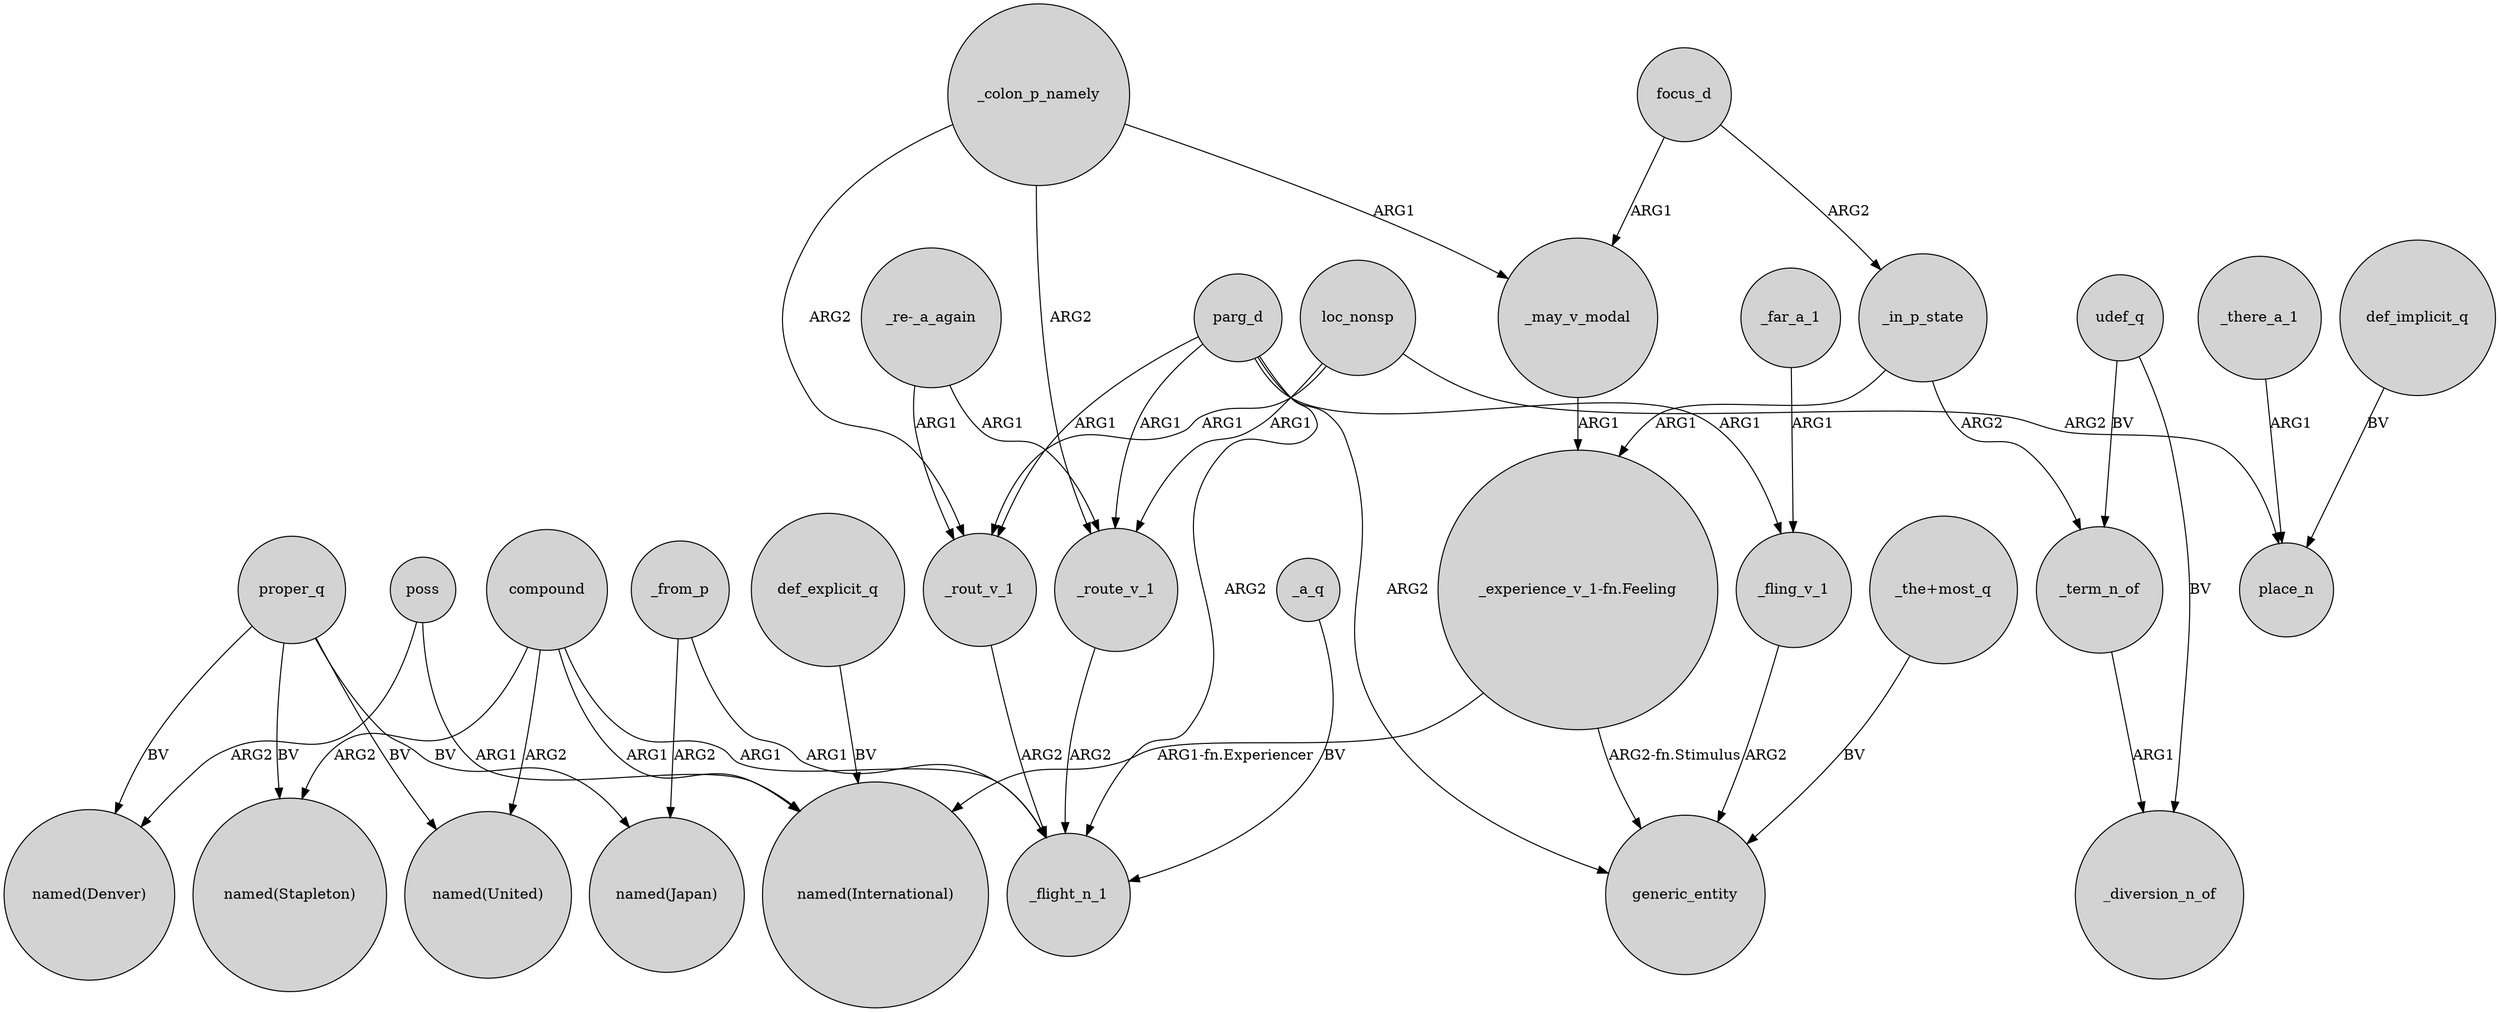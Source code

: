 digraph {
	node [shape=circle style=filled]
	proper_q -> "named(Denver)" [label=BV]
	compound -> "named(International)" [label=ARG1]
	"_experience_v_1-fn.Feeling" -> generic_entity [label="ARG2-fn.Stimulus"]
	_term_n_of -> _diversion_n_of [label=ARG1]
	_a_q -> _flight_n_1 [label=BV]
	"_re-_a_again" -> _rout_v_1 [label=ARG1]
	_from_p -> "named(Japan)" [label=ARG2]
	_in_p_state -> "_experience_v_1-fn.Feeling" [label=ARG1]
	parg_d -> generic_entity [label=ARG2]
	focus_d -> _in_p_state [label=ARG2]
	compound -> _flight_n_1 [label=ARG1]
	_colon_p_namely -> _rout_v_1 [label=ARG2]
	_far_a_1 -> _fling_v_1 [label=ARG1]
	_may_v_modal -> "_experience_v_1-fn.Feeling" [label=ARG1]
	parg_d -> _flight_n_1 [label=ARG2]
	def_implicit_q -> place_n [label=BV]
	focus_d -> _may_v_modal [label=ARG1]
	_rout_v_1 -> _flight_n_1 [label=ARG2]
	proper_q -> "named(Japan)" [label=BV]
	poss -> "named(Denver)" [label=ARG2]
	_colon_p_namely -> _route_v_1 [label=ARG2]
	parg_d -> _fling_v_1 [label=ARG1]
	loc_nonsp -> _route_v_1 [label=ARG1]
	_route_v_1 -> _flight_n_1 [label=ARG2]
	udef_q -> _diversion_n_of [label=BV]
	udef_q -> _term_n_of [label=BV]
	proper_q -> "named(United)" [label=BV]
	"_re-_a_again" -> _route_v_1 [label=ARG1]
	parg_d -> _rout_v_1 [label=ARG1]
	_colon_p_namely -> _may_v_modal [label=ARG1]
	loc_nonsp -> _rout_v_1 [label=ARG1]
	_in_p_state -> _term_n_of [label=ARG2]
	"_experience_v_1-fn.Feeling" -> "named(International)" [label="ARG1-fn.Experiencer"]
	loc_nonsp -> place_n [label=ARG2]
	_fling_v_1 -> generic_entity [label=ARG2]
	def_explicit_q -> "named(International)" [label=BV]
	compound -> "named(United)" [label=ARG2]
	proper_q -> "named(Stapleton)" [label=BV]
	poss -> "named(International)" [label=ARG1]
	parg_d -> _route_v_1 [label=ARG1]
	_there_a_1 -> place_n [label=ARG1]
	compound -> "named(Stapleton)" [label=ARG2]
	"_the+most_q" -> generic_entity [label=BV]
	_from_p -> _flight_n_1 [label=ARG1]
}
